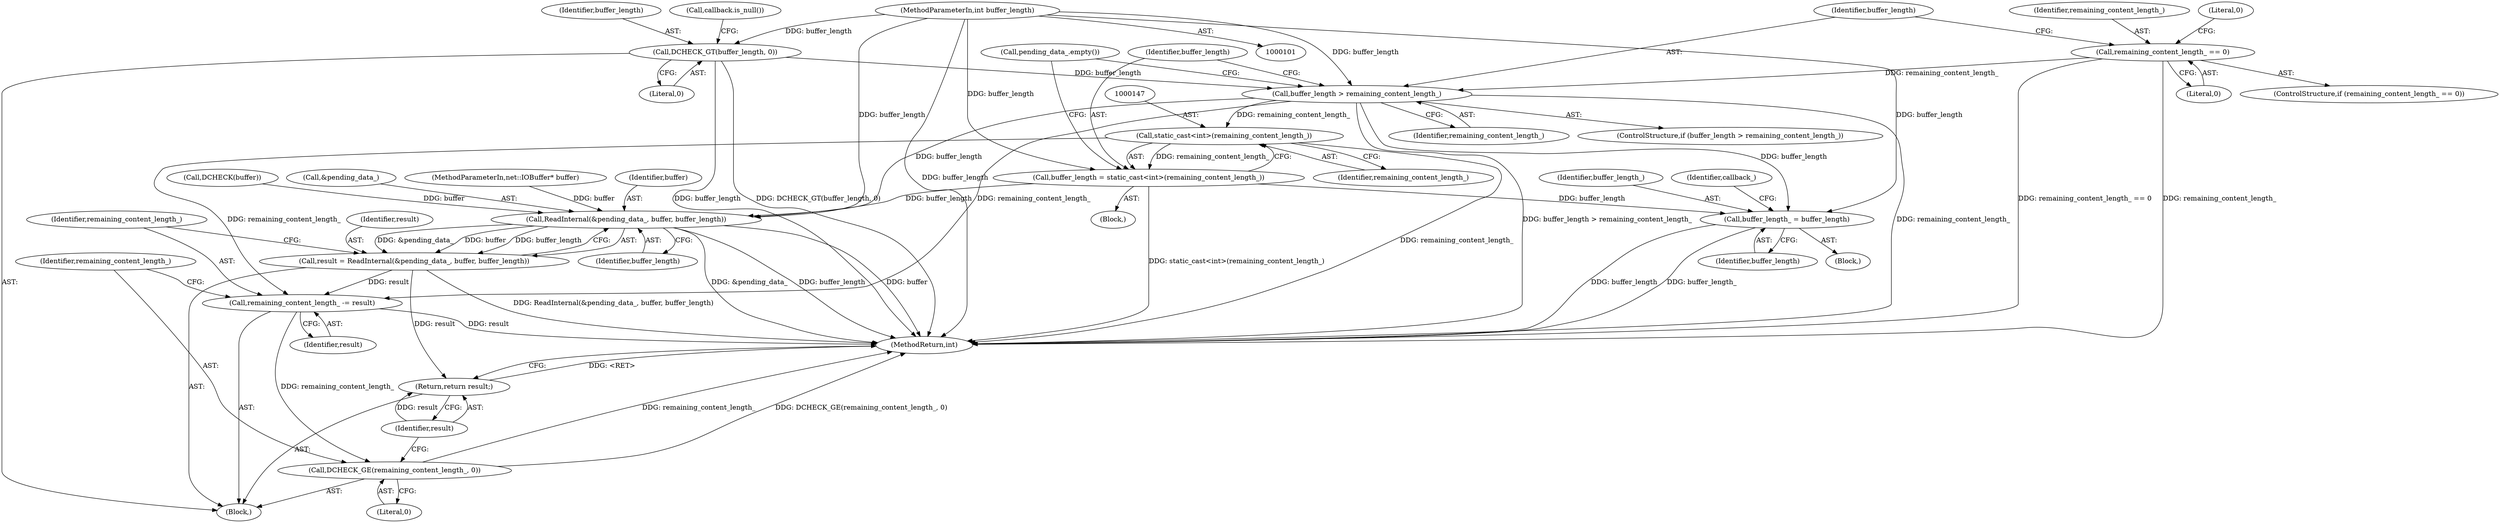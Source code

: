 digraph "0_Chrome_57fb5393bf051c590769c9b5723d5a9f4090a4cc_2@API" {
"1000140" [label="(Call,buffer_length > remaining_content_length_)"];
"1000119" [label="(Call,DCHECK_GT(buffer_length, 0))"];
"1000103" [label="(MethodParameterIn,int buffer_length)"];
"1000133" [label="(Call,remaining_content_length_ == 0)"];
"1000146" [label="(Call,static_cast<int>(remaining_content_length_))"];
"1000144" [label="(Call,buffer_length = static_cast<int>(remaining_content_length_))"];
"1000155" [label="(Call,buffer_length_ = buffer_length)"];
"1000166" [label="(Call,ReadInternal(&pending_data_, buffer, buffer_length))"];
"1000164" [label="(Call,result = ReadInternal(&pending_data_, buffer, buffer_length))"];
"1000171" [label="(Call,remaining_content_length_ -= result)"];
"1000174" [label="(Call,DCHECK_GE(remaining_content_length_, 0))"];
"1000177" [label="(Return,return result;)"];
"1000103" [label="(MethodParameterIn,int buffer_length)"];
"1000171" [label="(Call,remaining_content_length_ -= result)"];
"1000134" [label="(Identifier,remaining_content_length_)"];
"1000140" [label="(Call,buffer_length > remaining_content_length_)"];
"1000119" [label="(Call,DCHECK_GT(buffer_length, 0))"];
"1000148" [label="(Identifier,remaining_content_length_)"];
"1000135" [label="(Literal,0)"];
"1000167" [label="(Call,&pending_data_)"];
"1000141" [label="(Identifier,buffer_length)"];
"1000143" [label="(Block,)"];
"1000155" [label="(Call,buffer_length_ = buffer_length)"];
"1000165" [label="(Identifier,result)"];
"1000172" [label="(Identifier,remaining_content_length_)"];
"1000174" [label="(Call,DCHECK_GE(remaining_content_length_, 0))"];
"1000170" [label="(Identifier,buffer_length)"];
"1000166" [label="(Call,ReadInternal(&pending_data_, buffer, buffer_length))"];
"1000146" [label="(Call,static_cast<int>(remaining_content_length_))"];
"1000179" [label="(MethodReturn,int)"];
"1000144" [label="(Call,buffer_length = static_cast<int>(remaining_content_length_))"];
"1000124" [label="(Call,callback.is_null())"];
"1000177" [label="(Return,return result;)"];
"1000159" [label="(Identifier,callback_)"];
"1000173" [label="(Identifier,result)"];
"1000164" [label="(Call,result = ReadInternal(&pending_data_, buffer, buffer_length))"];
"1000121" [label="(Literal,0)"];
"1000176" [label="(Literal,0)"];
"1000157" [label="(Identifier,buffer_length)"];
"1000138" [label="(Literal,0)"];
"1000145" [label="(Identifier,buffer_length)"];
"1000169" [label="(Identifier,buffer)"];
"1000178" [label="(Identifier,result)"];
"1000139" [label="(ControlStructure,if (buffer_length > remaining_content_length_))"];
"1000132" [label="(ControlStructure,if (remaining_content_length_ == 0))"];
"1000120" [label="(Identifier,buffer_length)"];
"1000156" [label="(Identifier,buffer_length_)"];
"1000102" [label="(MethodParameterIn,net::IOBuffer* buffer)"];
"1000175" [label="(Identifier,remaining_content_length_)"];
"1000133" [label="(Call,remaining_content_length_ == 0)"];
"1000142" [label="(Identifier,remaining_content_length_)"];
"1000105" [label="(Block,)"];
"1000117" [label="(Call,DCHECK(buffer))"];
"1000151" [label="(Block,)"];
"1000150" [label="(Call,pending_data_.empty())"];
"1000140" -> "1000139"  [label="AST: "];
"1000140" -> "1000142"  [label="CFG: "];
"1000141" -> "1000140"  [label="AST: "];
"1000142" -> "1000140"  [label="AST: "];
"1000145" -> "1000140"  [label="CFG: "];
"1000150" -> "1000140"  [label="CFG: "];
"1000140" -> "1000179"  [label="DDG: remaining_content_length_"];
"1000140" -> "1000179"  [label="DDG: buffer_length > remaining_content_length_"];
"1000119" -> "1000140"  [label="DDG: buffer_length"];
"1000103" -> "1000140"  [label="DDG: buffer_length"];
"1000133" -> "1000140"  [label="DDG: remaining_content_length_"];
"1000140" -> "1000146"  [label="DDG: remaining_content_length_"];
"1000140" -> "1000155"  [label="DDG: buffer_length"];
"1000140" -> "1000166"  [label="DDG: buffer_length"];
"1000140" -> "1000171"  [label="DDG: remaining_content_length_"];
"1000119" -> "1000105"  [label="AST: "];
"1000119" -> "1000121"  [label="CFG: "];
"1000120" -> "1000119"  [label="AST: "];
"1000121" -> "1000119"  [label="AST: "];
"1000124" -> "1000119"  [label="CFG: "];
"1000119" -> "1000179"  [label="DDG: DCHECK_GT(buffer_length, 0)"];
"1000119" -> "1000179"  [label="DDG: buffer_length"];
"1000103" -> "1000119"  [label="DDG: buffer_length"];
"1000103" -> "1000101"  [label="AST: "];
"1000103" -> "1000179"  [label="DDG: buffer_length"];
"1000103" -> "1000144"  [label="DDG: buffer_length"];
"1000103" -> "1000155"  [label="DDG: buffer_length"];
"1000103" -> "1000166"  [label="DDG: buffer_length"];
"1000133" -> "1000132"  [label="AST: "];
"1000133" -> "1000135"  [label="CFG: "];
"1000134" -> "1000133"  [label="AST: "];
"1000135" -> "1000133"  [label="AST: "];
"1000138" -> "1000133"  [label="CFG: "];
"1000141" -> "1000133"  [label="CFG: "];
"1000133" -> "1000179"  [label="DDG: remaining_content_length_"];
"1000133" -> "1000179"  [label="DDG: remaining_content_length_ == 0"];
"1000146" -> "1000144"  [label="AST: "];
"1000146" -> "1000148"  [label="CFG: "];
"1000147" -> "1000146"  [label="AST: "];
"1000148" -> "1000146"  [label="AST: "];
"1000144" -> "1000146"  [label="CFG: "];
"1000146" -> "1000179"  [label="DDG: remaining_content_length_"];
"1000146" -> "1000144"  [label="DDG: remaining_content_length_"];
"1000146" -> "1000171"  [label="DDG: remaining_content_length_"];
"1000144" -> "1000143"  [label="AST: "];
"1000145" -> "1000144"  [label="AST: "];
"1000150" -> "1000144"  [label="CFG: "];
"1000144" -> "1000179"  [label="DDG: static_cast<int>(remaining_content_length_)"];
"1000144" -> "1000155"  [label="DDG: buffer_length"];
"1000144" -> "1000166"  [label="DDG: buffer_length"];
"1000155" -> "1000151"  [label="AST: "];
"1000155" -> "1000157"  [label="CFG: "];
"1000156" -> "1000155"  [label="AST: "];
"1000157" -> "1000155"  [label="AST: "];
"1000159" -> "1000155"  [label="CFG: "];
"1000155" -> "1000179"  [label="DDG: buffer_length"];
"1000155" -> "1000179"  [label="DDG: buffer_length_"];
"1000166" -> "1000164"  [label="AST: "];
"1000166" -> "1000170"  [label="CFG: "];
"1000167" -> "1000166"  [label="AST: "];
"1000169" -> "1000166"  [label="AST: "];
"1000170" -> "1000166"  [label="AST: "];
"1000164" -> "1000166"  [label="CFG: "];
"1000166" -> "1000179"  [label="DDG: buffer"];
"1000166" -> "1000179"  [label="DDG: &pending_data_"];
"1000166" -> "1000179"  [label="DDG: buffer_length"];
"1000166" -> "1000164"  [label="DDG: &pending_data_"];
"1000166" -> "1000164"  [label="DDG: buffer"];
"1000166" -> "1000164"  [label="DDG: buffer_length"];
"1000117" -> "1000166"  [label="DDG: buffer"];
"1000102" -> "1000166"  [label="DDG: buffer"];
"1000164" -> "1000105"  [label="AST: "];
"1000165" -> "1000164"  [label="AST: "];
"1000172" -> "1000164"  [label="CFG: "];
"1000164" -> "1000179"  [label="DDG: ReadInternal(&pending_data_, buffer, buffer_length)"];
"1000164" -> "1000171"  [label="DDG: result"];
"1000164" -> "1000177"  [label="DDG: result"];
"1000171" -> "1000105"  [label="AST: "];
"1000171" -> "1000173"  [label="CFG: "];
"1000172" -> "1000171"  [label="AST: "];
"1000173" -> "1000171"  [label="AST: "];
"1000175" -> "1000171"  [label="CFG: "];
"1000171" -> "1000179"  [label="DDG: result"];
"1000171" -> "1000174"  [label="DDG: remaining_content_length_"];
"1000174" -> "1000105"  [label="AST: "];
"1000174" -> "1000176"  [label="CFG: "];
"1000175" -> "1000174"  [label="AST: "];
"1000176" -> "1000174"  [label="AST: "];
"1000178" -> "1000174"  [label="CFG: "];
"1000174" -> "1000179"  [label="DDG: DCHECK_GE(remaining_content_length_, 0)"];
"1000174" -> "1000179"  [label="DDG: remaining_content_length_"];
"1000177" -> "1000105"  [label="AST: "];
"1000177" -> "1000178"  [label="CFG: "];
"1000178" -> "1000177"  [label="AST: "];
"1000179" -> "1000177"  [label="CFG: "];
"1000177" -> "1000179"  [label="DDG: <RET>"];
"1000178" -> "1000177"  [label="DDG: result"];
}
